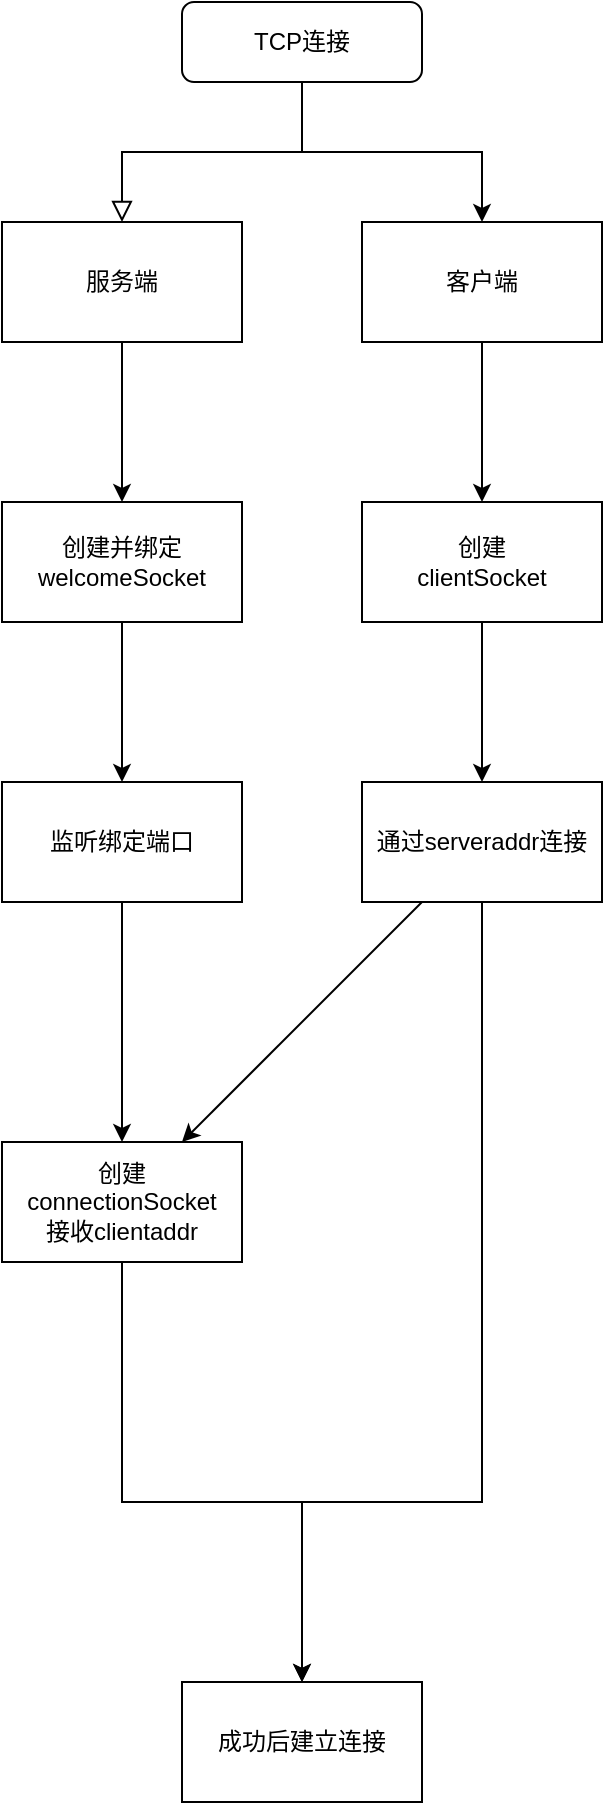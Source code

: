 <mxfile version="20.8.23" type="github">
  <diagram id="C5RBs43oDa-KdzZeNtuy" name="Page-1">
    <mxGraphModel dx="692" dy="531" grid="1" gridSize="10" guides="1" tooltips="1" connect="1" arrows="1" fold="1" page="1" pageScale="1" pageWidth="827" pageHeight="1169" math="0" shadow="0">
      <root>
        <mxCell id="WIyWlLk6GJQsqaUBKTNV-0" />
        <mxCell id="WIyWlLk6GJQsqaUBKTNV-1" parent="WIyWlLk6GJQsqaUBKTNV-0" />
        <mxCell id="WIyWlLk6GJQsqaUBKTNV-2" value="" style="rounded=0;html=1;jettySize=auto;orthogonalLoop=1;fontSize=11;endArrow=block;endFill=0;endSize=8;strokeWidth=1;shadow=0;labelBackgroundColor=none;edgeStyle=orthogonalEdgeStyle;" parent="WIyWlLk6GJQsqaUBKTNV-1" source="WIyWlLk6GJQsqaUBKTNV-3" target="z3PvTWRAHvg-YfaUEhPE-0" edge="1">
          <mxGeometry relative="1" as="geometry">
            <mxPoint x="220" y="170" as="targetPoint" />
          </mxGeometry>
        </mxCell>
        <mxCell id="z3PvTWRAHvg-YfaUEhPE-4" style="edgeStyle=orthogonalEdgeStyle;rounded=0;orthogonalLoop=1;jettySize=auto;html=1;entryX=0.5;entryY=0;entryDx=0;entryDy=0;" edge="1" parent="WIyWlLk6GJQsqaUBKTNV-1" source="WIyWlLk6GJQsqaUBKTNV-3" target="z3PvTWRAHvg-YfaUEhPE-1">
          <mxGeometry relative="1" as="geometry" />
        </mxCell>
        <mxCell id="WIyWlLk6GJQsqaUBKTNV-3" value="TCP连接" style="rounded=1;whiteSpace=wrap;html=1;fontSize=12;glass=0;strokeWidth=1;shadow=0;" parent="WIyWlLk6GJQsqaUBKTNV-1" vertex="1">
          <mxGeometry x="160" y="80" width="120" height="40" as="geometry" />
        </mxCell>
        <mxCell id="z3PvTWRAHvg-YfaUEhPE-6" value="" style="edgeStyle=orthogonalEdgeStyle;rounded=0;orthogonalLoop=1;jettySize=auto;html=1;" edge="1" parent="WIyWlLk6GJQsqaUBKTNV-1" source="z3PvTWRAHvg-YfaUEhPE-0" target="z3PvTWRAHvg-YfaUEhPE-5">
          <mxGeometry relative="1" as="geometry" />
        </mxCell>
        <mxCell id="z3PvTWRAHvg-YfaUEhPE-0" value="服务端" style="rounded=0;whiteSpace=wrap;html=1;" vertex="1" parent="WIyWlLk6GJQsqaUBKTNV-1">
          <mxGeometry x="70" y="190" width="120" height="60" as="geometry" />
        </mxCell>
        <mxCell id="z3PvTWRAHvg-YfaUEhPE-8" value="" style="edgeStyle=orthogonalEdgeStyle;rounded=0;orthogonalLoop=1;jettySize=auto;html=1;" edge="1" parent="WIyWlLk6GJQsqaUBKTNV-1" source="z3PvTWRAHvg-YfaUEhPE-1" target="z3PvTWRAHvg-YfaUEhPE-7">
          <mxGeometry relative="1" as="geometry" />
        </mxCell>
        <mxCell id="z3PvTWRAHvg-YfaUEhPE-1" value="客户端" style="rounded=0;whiteSpace=wrap;html=1;" vertex="1" parent="WIyWlLk6GJQsqaUBKTNV-1">
          <mxGeometry x="250" y="190" width="120" height="60" as="geometry" />
        </mxCell>
        <mxCell id="z3PvTWRAHvg-YfaUEhPE-14" value="" style="edgeStyle=orthogonalEdgeStyle;rounded=0;orthogonalLoop=1;jettySize=auto;html=1;" edge="1" parent="WIyWlLk6GJQsqaUBKTNV-1" source="z3PvTWRAHvg-YfaUEhPE-5" target="z3PvTWRAHvg-YfaUEhPE-13">
          <mxGeometry relative="1" as="geometry" />
        </mxCell>
        <mxCell id="z3PvTWRAHvg-YfaUEhPE-5" value="&lt;div&gt;创建并绑定&lt;/div&gt;&lt;div&gt;welcomeSocket&lt;/div&gt;" style="rounded=0;whiteSpace=wrap;html=1;" vertex="1" parent="WIyWlLk6GJQsqaUBKTNV-1">
          <mxGeometry x="70" y="330" width="120" height="60" as="geometry" />
        </mxCell>
        <mxCell id="z3PvTWRAHvg-YfaUEhPE-10" value="" style="edgeStyle=orthogonalEdgeStyle;rounded=0;orthogonalLoop=1;jettySize=auto;html=1;" edge="1" parent="WIyWlLk6GJQsqaUBKTNV-1" source="z3PvTWRAHvg-YfaUEhPE-7" target="z3PvTWRAHvg-YfaUEhPE-9">
          <mxGeometry relative="1" as="geometry" />
        </mxCell>
        <mxCell id="z3PvTWRAHvg-YfaUEhPE-7" value="&lt;div&gt;创建&lt;/div&gt;&lt;div&gt;clientSocket&lt;/div&gt;" style="rounded=0;whiteSpace=wrap;html=1;" vertex="1" parent="WIyWlLk6GJQsqaUBKTNV-1">
          <mxGeometry x="250" y="330" width="120" height="60" as="geometry" />
        </mxCell>
        <mxCell id="z3PvTWRAHvg-YfaUEhPE-12" value="" style="edgeStyle=orthogonalEdgeStyle;rounded=0;orthogonalLoop=1;jettySize=auto;html=1;" edge="1" parent="WIyWlLk6GJQsqaUBKTNV-1" source="z3PvTWRAHvg-YfaUEhPE-9" target="z3PvTWRAHvg-YfaUEhPE-11">
          <mxGeometry relative="1" as="geometry">
            <Array as="points">
              <mxPoint x="310" y="830" />
              <mxPoint x="220" y="830" />
            </Array>
          </mxGeometry>
        </mxCell>
        <mxCell id="z3PvTWRAHvg-YfaUEhPE-17" style="rounded=0;orthogonalLoop=1;jettySize=auto;html=1;entryX=0.75;entryY=0;entryDx=0;entryDy=0;" edge="1" parent="WIyWlLk6GJQsqaUBKTNV-1" source="z3PvTWRAHvg-YfaUEhPE-9" target="z3PvTWRAHvg-YfaUEhPE-15">
          <mxGeometry relative="1" as="geometry" />
        </mxCell>
        <mxCell id="z3PvTWRAHvg-YfaUEhPE-9" value="通过serveraddr连接" style="rounded=0;whiteSpace=wrap;html=1;" vertex="1" parent="WIyWlLk6GJQsqaUBKTNV-1">
          <mxGeometry x="250" y="470" width="120" height="60" as="geometry" />
        </mxCell>
        <mxCell id="z3PvTWRAHvg-YfaUEhPE-11" value="成功后建立连接" style="rounded=0;whiteSpace=wrap;html=1;" vertex="1" parent="WIyWlLk6GJQsqaUBKTNV-1">
          <mxGeometry x="160" y="920" width="120" height="60" as="geometry" />
        </mxCell>
        <mxCell id="z3PvTWRAHvg-YfaUEhPE-16" value="" style="edgeStyle=orthogonalEdgeStyle;rounded=0;orthogonalLoop=1;jettySize=auto;html=1;" edge="1" parent="WIyWlLk6GJQsqaUBKTNV-1" source="z3PvTWRAHvg-YfaUEhPE-13" target="z3PvTWRAHvg-YfaUEhPE-15">
          <mxGeometry relative="1" as="geometry" />
        </mxCell>
        <mxCell id="z3PvTWRAHvg-YfaUEhPE-13" value="监听绑定端口" style="rounded=0;whiteSpace=wrap;html=1;" vertex="1" parent="WIyWlLk6GJQsqaUBKTNV-1">
          <mxGeometry x="70" y="470" width="120" height="60" as="geometry" />
        </mxCell>
        <mxCell id="z3PvTWRAHvg-YfaUEhPE-21" style="edgeStyle=orthogonalEdgeStyle;shape=connector;rounded=0;orthogonalLoop=1;jettySize=auto;html=1;labelBackgroundColor=default;strokeColor=default;fontFamily=Helvetica;fontSize=11;fontColor=default;endArrow=classic;entryX=0.5;entryY=0;entryDx=0;entryDy=0;" edge="1" parent="WIyWlLk6GJQsqaUBKTNV-1" source="z3PvTWRAHvg-YfaUEhPE-15" target="z3PvTWRAHvg-YfaUEhPE-11">
          <mxGeometry relative="1" as="geometry">
            <mxPoint x="190" y="900" as="targetPoint" />
            <Array as="points">
              <mxPoint x="130" y="830" />
              <mxPoint x="220" y="830" />
            </Array>
          </mxGeometry>
        </mxCell>
        <mxCell id="z3PvTWRAHvg-YfaUEhPE-15" value="&lt;div&gt;创建connectionSocket&lt;/div&gt;&lt;div&gt;接收clientaddr&lt;/div&gt;" style="rounded=0;whiteSpace=wrap;html=1;" vertex="1" parent="WIyWlLk6GJQsqaUBKTNV-1">
          <mxGeometry x="70" y="650" width="120" height="60" as="geometry" />
        </mxCell>
      </root>
    </mxGraphModel>
  </diagram>
</mxfile>
